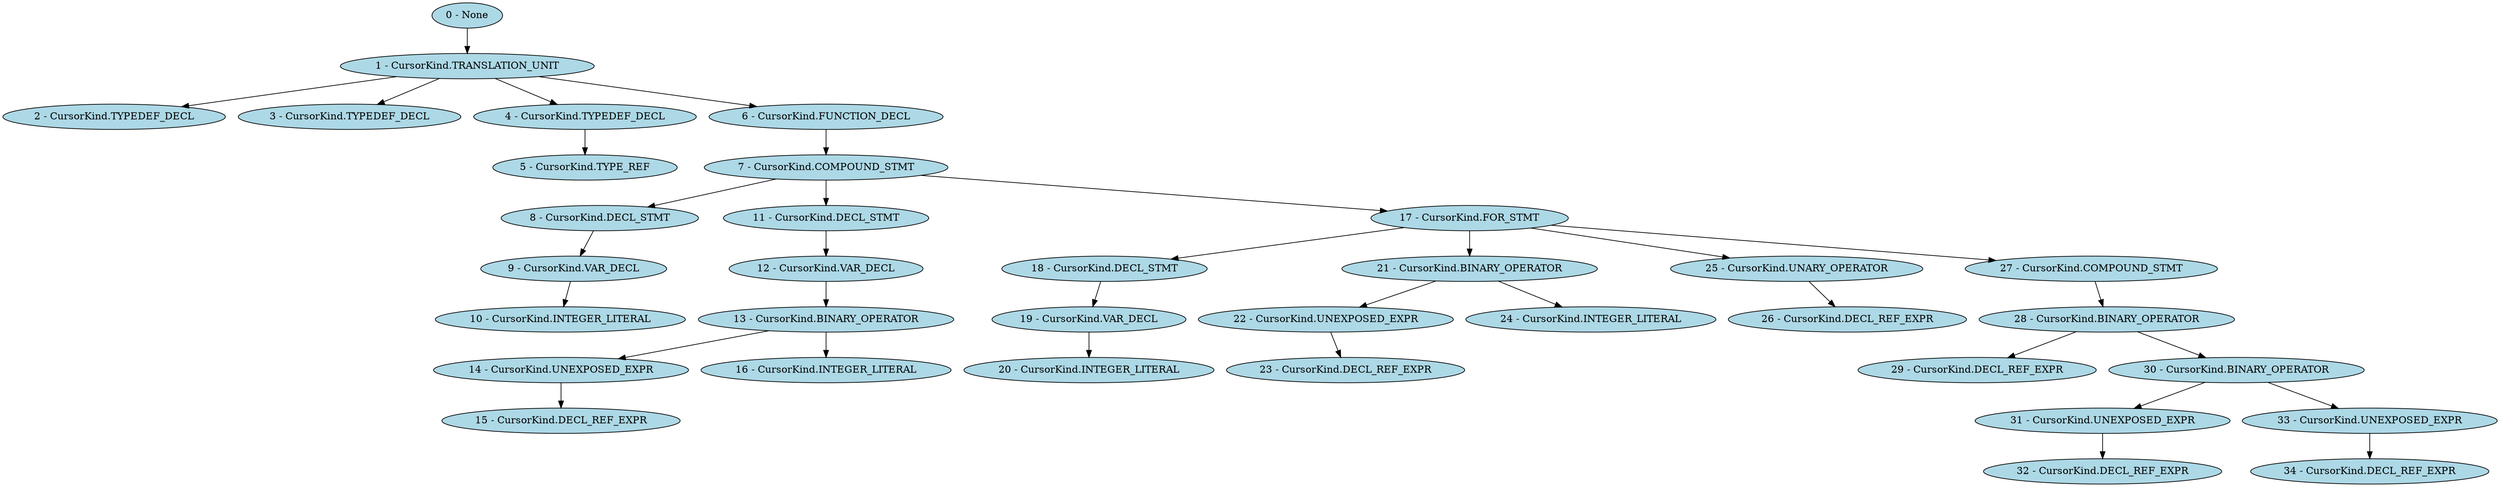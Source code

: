 digraph simple {
"0 - None" [style=filled, fillcolor=lightblue];
"1 - CursorKind.TRANSLATION_UNIT" [style=filled, fillcolor=lightblue];
"2 - CursorKind.TYPEDEF_DECL" [style=filled, fillcolor=lightblue];
"3 - CursorKind.TYPEDEF_DECL" [style=filled, fillcolor=lightblue];
"4 - CursorKind.TYPEDEF_DECL" [style=filled, fillcolor=lightblue];
"5 - CursorKind.TYPE_REF" [style=filled, fillcolor=lightblue];
"6 - CursorKind.FUNCTION_DECL" [style=filled, fillcolor=lightblue];
"7 - CursorKind.COMPOUND_STMT" [style=filled, fillcolor=lightblue];
"8 - CursorKind.DECL_STMT" [style=filled, fillcolor=lightblue];
"9 - CursorKind.VAR_DECL" [style=filled, fillcolor=lightblue];
"10 - CursorKind.INTEGER_LITERAL" [style=filled, fillcolor=lightblue];
"11 - CursorKind.DECL_STMT" [style=filled, fillcolor=lightblue];
"12 - CursorKind.VAR_DECL" [style=filled, fillcolor=lightblue];
"13 - CursorKind.BINARY_OPERATOR" [style=filled, fillcolor=lightblue];
"14 - CursorKind.UNEXPOSED_EXPR" [style=filled, fillcolor=lightblue];
"15 - CursorKind.DECL_REF_EXPR" [style=filled, fillcolor=lightblue];
"16 - CursorKind.INTEGER_LITERAL" [style=filled, fillcolor=lightblue];
"17 - CursorKind.FOR_STMT" [style=filled, fillcolor=lightblue];
"18 - CursorKind.DECL_STMT" [style=filled, fillcolor=lightblue];
"19 - CursorKind.VAR_DECL" [style=filled, fillcolor=lightblue];
"20 - CursorKind.INTEGER_LITERAL" [style=filled, fillcolor=lightblue];
"21 - CursorKind.BINARY_OPERATOR" [style=filled, fillcolor=lightblue];
"22 - CursorKind.UNEXPOSED_EXPR" [style=filled, fillcolor=lightblue];
"23 - CursorKind.DECL_REF_EXPR" [style=filled, fillcolor=lightblue];
"24 - CursorKind.INTEGER_LITERAL" [style=filled, fillcolor=lightblue];
"25 - CursorKind.UNARY_OPERATOR" [style=filled, fillcolor=lightblue];
"26 - CursorKind.DECL_REF_EXPR" [style=filled, fillcolor=lightblue];
"27 - CursorKind.COMPOUND_STMT" [style=filled, fillcolor=lightblue];
"28 - CursorKind.BINARY_OPERATOR" [style=filled, fillcolor=lightblue];
"29 - CursorKind.DECL_REF_EXPR" [style=filled, fillcolor=lightblue];
"30 - CursorKind.BINARY_OPERATOR" [style=filled, fillcolor=lightblue];
"31 - CursorKind.UNEXPOSED_EXPR" [style=filled, fillcolor=lightblue];
"32 - CursorKind.DECL_REF_EXPR" [style=filled, fillcolor=lightblue];
"33 - CursorKind.UNEXPOSED_EXPR" [style=filled, fillcolor=lightblue];
"34 - CursorKind.DECL_REF_EXPR" [style=filled, fillcolor=lightblue];
"0 - None" -> "1 - CursorKind.TRANSLATION_UNIT";
"1 - CursorKind.TRANSLATION_UNIT" -> "2 - CursorKind.TYPEDEF_DECL";
"1 - CursorKind.TRANSLATION_UNIT" -> "3 - CursorKind.TYPEDEF_DECL";
"1 - CursorKind.TRANSLATION_UNIT" -> "4 - CursorKind.TYPEDEF_DECL";
"4 - CursorKind.TYPEDEF_DECL" -> "5 - CursorKind.TYPE_REF";
"1 - CursorKind.TRANSLATION_UNIT" -> "6 - CursorKind.FUNCTION_DECL";
"6 - CursorKind.FUNCTION_DECL" -> "7 - CursorKind.COMPOUND_STMT";
"7 - CursorKind.COMPOUND_STMT" -> "8 - CursorKind.DECL_STMT";
"8 - CursorKind.DECL_STMT" -> "9 - CursorKind.VAR_DECL";
"9 - CursorKind.VAR_DECL" -> "10 - CursorKind.INTEGER_LITERAL";
"7 - CursorKind.COMPOUND_STMT" -> "11 - CursorKind.DECL_STMT";
"11 - CursorKind.DECL_STMT" -> "12 - CursorKind.VAR_DECL";
"12 - CursorKind.VAR_DECL" -> "13 - CursorKind.BINARY_OPERATOR";
"13 - CursorKind.BINARY_OPERATOR" -> "14 - CursorKind.UNEXPOSED_EXPR";
"14 - CursorKind.UNEXPOSED_EXPR" -> "15 - CursorKind.DECL_REF_EXPR";
"13 - CursorKind.BINARY_OPERATOR" -> "16 - CursorKind.INTEGER_LITERAL";
"7 - CursorKind.COMPOUND_STMT" -> "17 - CursorKind.FOR_STMT";
"17 - CursorKind.FOR_STMT" -> "18 - CursorKind.DECL_STMT";
"18 - CursorKind.DECL_STMT" -> "19 - CursorKind.VAR_DECL";
"19 - CursorKind.VAR_DECL" -> "20 - CursorKind.INTEGER_LITERAL";
"17 - CursorKind.FOR_STMT" -> "21 - CursorKind.BINARY_OPERATOR";
"21 - CursorKind.BINARY_OPERATOR" -> "22 - CursorKind.UNEXPOSED_EXPR";
"22 - CursorKind.UNEXPOSED_EXPR" -> "23 - CursorKind.DECL_REF_EXPR";
"21 - CursorKind.BINARY_OPERATOR" -> "24 - CursorKind.INTEGER_LITERAL";
"17 - CursorKind.FOR_STMT" -> "25 - CursorKind.UNARY_OPERATOR";
"25 - CursorKind.UNARY_OPERATOR" -> "26 - CursorKind.DECL_REF_EXPR";
"17 - CursorKind.FOR_STMT" -> "27 - CursorKind.COMPOUND_STMT";
"27 - CursorKind.COMPOUND_STMT" -> "28 - CursorKind.BINARY_OPERATOR";
"28 - CursorKind.BINARY_OPERATOR" -> "29 - CursorKind.DECL_REF_EXPR";
"28 - CursorKind.BINARY_OPERATOR" -> "30 - CursorKind.BINARY_OPERATOR";
"30 - CursorKind.BINARY_OPERATOR" -> "31 - CursorKind.UNEXPOSED_EXPR";
"31 - CursorKind.UNEXPOSED_EXPR" -> "32 - CursorKind.DECL_REF_EXPR";
"30 - CursorKind.BINARY_OPERATOR" -> "33 - CursorKind.UNEXPOSED_EXPR";
"33 - CursorKind.UNEXPOSED_EXPR" -> "34 - CursorKind.DECL_REF_EXPR";
}
